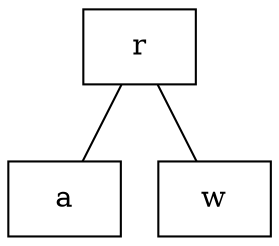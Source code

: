 strict graph {
node [shape=record];
node_0x564ce6e43de0 [label="r"];
node_0x564ce6e43f40 [label="a"];
node_0x564ce6e43de0 -- node_0x564ce6e43f40
node_0x564ce6e43fa0 [label="w"];
node_0x564ce6e43de0 -- node_0x564ce6e43fa0
}
